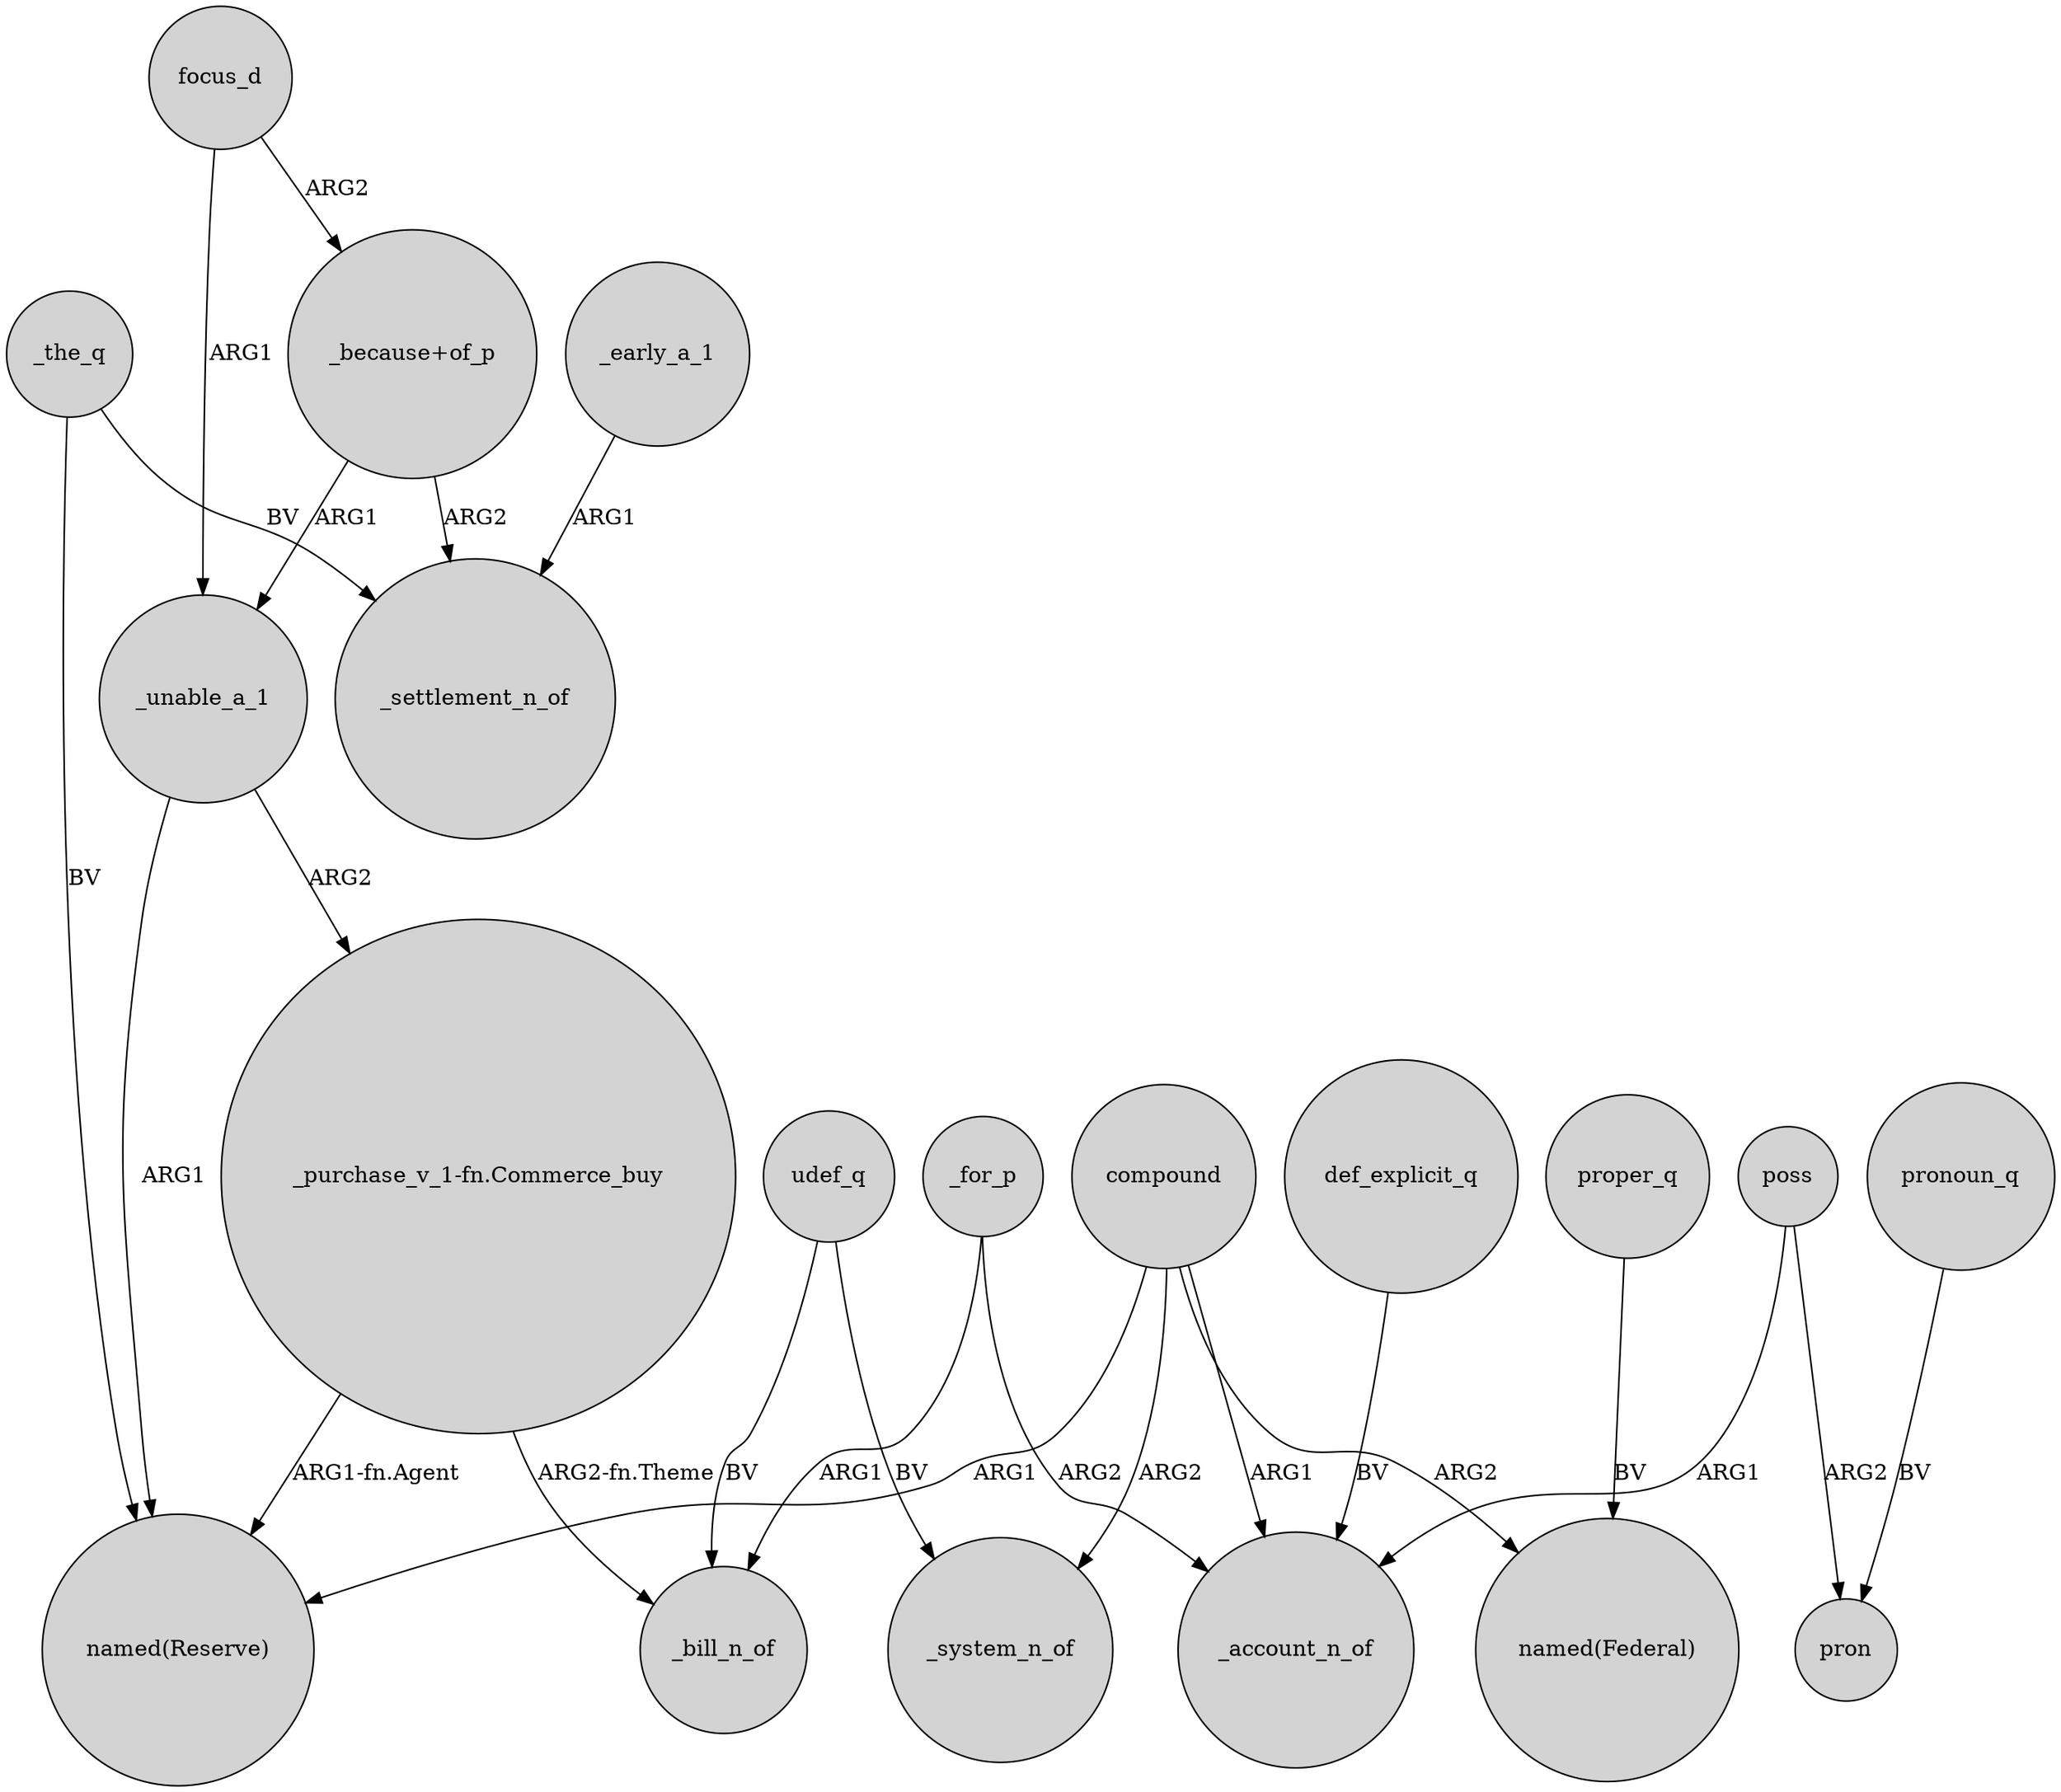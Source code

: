 digraph {
	node [shape=circle style=filled]
	compound -> "named(Reserve)" [label=ARG1]
	poss -> pron [label=ARG2]
	"_purchase_v_1-fn.Commerce_buy" -> "named(Reserve)" [label="ARG1-fn.Agent"]
	compound -> _system_n_of [label=ARG2]
	_unable_a_1 -> "named(Reserve)" [label=ARG1]
	_the_q -> "named(Reserve)" [label=BV]
	_for_p -> _account_n_of [label=ARG2]
	udef_q -> _bill_n_of [label=BV]
	udef_q -> _system_n_of [label=BV]
	_unable_a_1 -> "_purchase_v_1-fn.Commerce_buy" [label=ARG2]
	focus_d -> _unable_a_1 [label=ARG1]
	compound -> _account_n_of [label=ARG1]
	_early_a_1 -> _settlement_n_of [label=ARG1]
	"_because+of_p" -> _unable_a_1 [label=ARG1]
	poss -> _account_n_of [label=ARG1]
	pronoun_q -> pron [label=BV]
	_the_q -> _settlement_n_of [label=BV]
	def_explicit_q -> _account_n_of [label=BV]
	"_purchase_v_1-fn.Commerce_buy" -> _bill_n_of [label="ARG2-fn.Theme"]
	focus_d -> "_because+of_p" [label=ARG2]
	proper_q -> "named(Federal)" [label=BV]
	"_because+of_p" -> _settlement_n_of [label=ARG2]
	compound -> "named(Federal)" [label=ARG2]
	_for_p -> _bill_n_of [label=ARG1]
}
